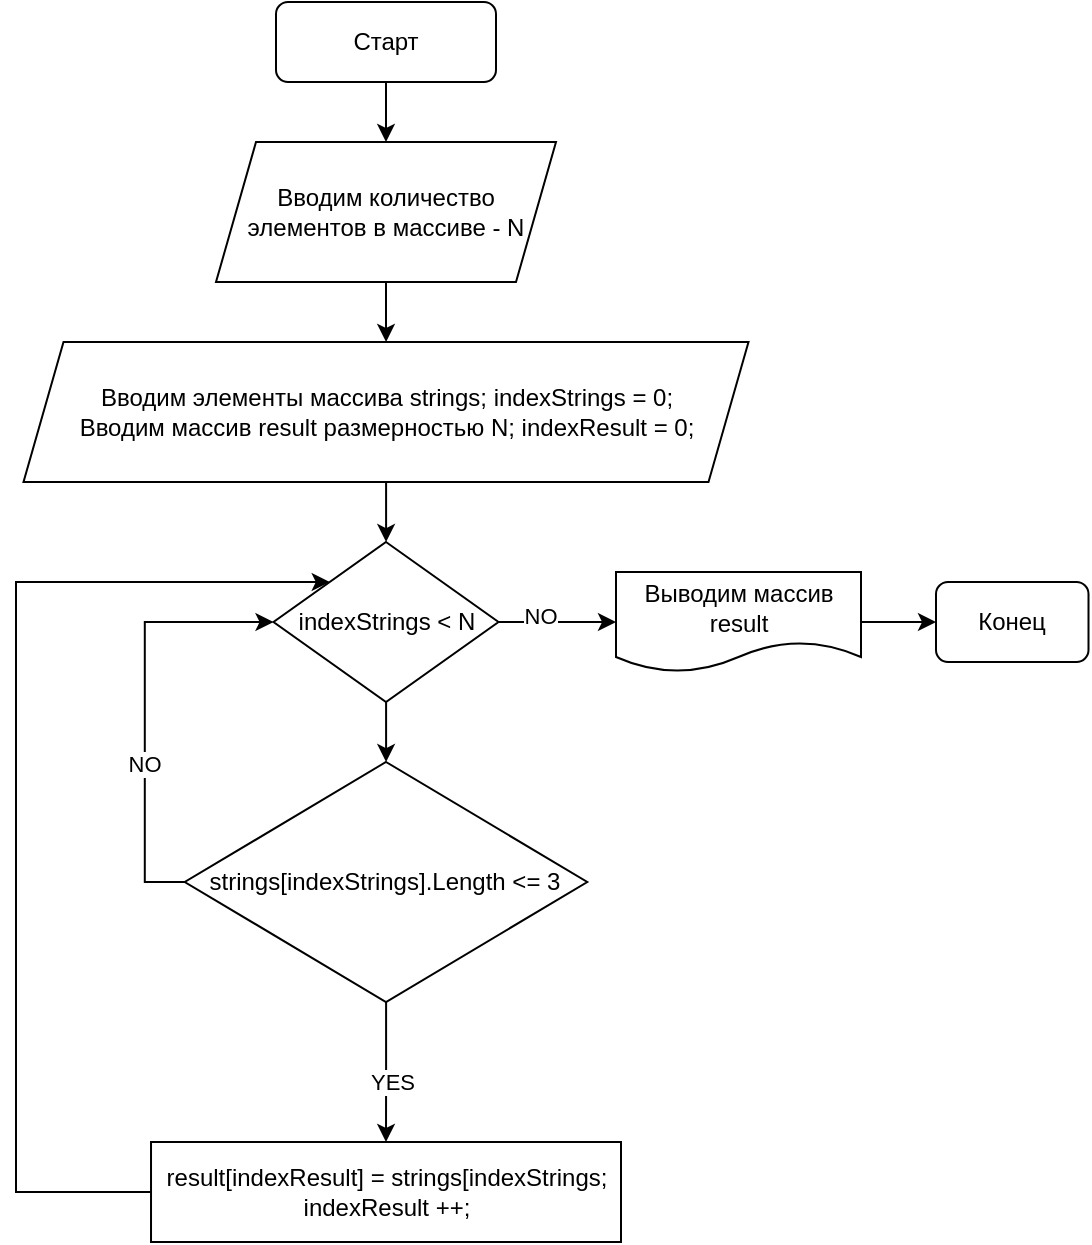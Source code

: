 <mxfile version="22.0.2" type="device">
  <diagram name="Страница — 1" id="KmhVLE2mm1CqgZjpSQj7">
    <mxGraphModel dx="1434" dy="790" grid="1" gridSize="10" guides="1" tooltips="1" connect="1" arrows="1" fold="1" page="1" pageScale="1" pageWidth="827" pageHeight="1169" math="0" shadow="0">
      <root>
        <mxCell id="0" />
        <mxCell id="1" parent="0" />
        <mxCell id="o91icOfQm2JD-C9SMsUK-3" value="" style="edgeStyle=orthogonalEdgeStyle;rounded=0;orthogonalLoop=1;jettySize=auto;html=1;" edge="1" parent="1" source="o91icOfQm2JD-C9SMsUK-1" target="o91icOfQm2JD-C9SMsUK-2">
          <mxGeometry relative="1" as="geometry" />
        </mxCell>
        <mxCell id="o91icOfQm2JD-C9SMsUK-1" value="Старт" style="rounded=1;whiteSpace=wrap;html=1;" vertex="1" parent="1">
          <mxGeometry x="340" y="60" width="110" height="40" as="geometry" />
        </mxCell>
        <mxCell id="o91icOfQm2JD-C9SMsUK-5" value="" style="edgeStyle=orthogonalEdgeStyle;rounded=0;orthogonalLoop=1;jettySize=auto;html=1;" edge="1" parent="1" source="o91icOfQm2JD-C9SMsUK-2" target="o91icOfQm2JD-C9SMsUK-4">
          <mxGeometry relative="1" as="geometry" />
        </mxCell>
        <mxCell id="o91icOfQm2JD-C9SMsUK-2" value="Вводим количество элементов в массиве - N" style="shape=parallelogram;perimeter=parallelogramPerimeter;whiteSpace=wrap;html=1;fixedSize=1;" vertex="1" parent="1">
          <mxGeometry x="310" y="130" width="170" height="70" as="geometry" />
        </mxCell>
        <mxCell id="o91icOfQm2JD-C9SMsUK-7" value="" style="edgeStyle=orthogonalEdgeStyle;rounded=0;orthogonalLoop=1;jettySize=auto;html=1;" edge="1" parent="1" source="o91icOfQm2JD-C9SMsUK-4" target="o91icOfQm2JD-C9SMsUK-6">
          <mxGeometry relative="1" as="geometry" />
        </mxCell>
        <mxCell id="o91icOfQm2JD-C9SMsUK-4" value="Вводим элементы массива strings; indexStrings = 0;&lt;br&gt;Вводим массив result размерностью N; indexResult = 0;" style="shape=parallelogram;perimeter=parallelogramPerimeter;whiteSpace=wrap;html=1;fixedSize=1;" vertex="1" parent="1">
          <mxGeometry x="213.75" y="230" width="362.5" height="70" as="geometry" />
        </mxCell>
        <mxCell id="o91icOfQm2JD-C9SMsUK-12" value="" style="edgeStyle=orthogonalEdgeStyle;rounded=0;orthogonalLoop=1;jettySize=auto;html=1;" edge="1" parent="1" source="o91icOfQm2JD-C9SMsUK-6" target="o91icOfQm2JD-C9SMsUK-11">
          <mxGeometry relative="1" as="geometry" />
        </mxCell>
        <mxCell id="o91icOfQm2JD-C9SMsUK-13" value="NO" style="edgeLabel;html=1;align=center;verticalAlign=middle;resizable=0;points=[];" vertex="1" connectable="0" parent="o91icOfQm2JD-C9SMsUK-12">
          <mxGeometry x="-0.294" y="3" relative="1" as="geometry">
            <mxPoint as="offset" />
          </mxGeometry>
        </mxCell>
        <mxCell id="o91icOfQm2JD-C9SMsUK-17" value="" style="edgeStyle=orthogonalEdgeStyle;rounded=0;orthogonalLoop=1;jettySize=auto;html=1;" edge="1" parent="1" source="o91icOfQm2JD-C9SMsUK-6" target="o91icOfQm2JD-C9SMsUK-16">
          <mxGeometry relative="1" as="geometry" />
        </mxCell>
        <mxCell id="o91icOfQm2JD-C9SMsUK-6" value="indexStrings &amp;lt; N" style="rhombus;whiteSpace=wrap;html=1;" vertex="1" parent="1">
          <mxGeometry x="338.75" y="330" width="112.5" height="80" as="geometry" />
        </mxCell>
        <mxCell id="o91icOfQm2JD-C9SMsUK-15" value="" style="edgeStyle=orthogonalEdgeStyle;rounded=0;orthogonalLoop=1;jettySize=auto;html=1;" edge="1" parent="1" source="o91icOfQm2JD-C9SMsUK-11" target="o91icOfQm2JD-C9SMsUK-14">
          <mxGeometry relative="1" as="geometry" />
        </mxCell>
        <mxCell id="o91icOfQm2JD-C9SMsUK-11" value="Выводим массив result" style="shape=document;whiteSpace=wrap;html=1;boundedLbl=1;" vertex="1" parent="1">
          <mxGeometry x="510" y="345" width="122.5" height="50" as="geometry" />
        </mxCell>
        <mxCell id="o91icOfQm2JD-C9SMsUK-14" value="Конец" style="rounded=1;whiteSpace=wrap;html=1;" vertex="1" parent="1">
          <mxGeometry x="670" y="350" width="76.25" height="40" as="geometry" />
        </mxCell>
        <mxCell id="o91icOfQm2JD-C9SMsUK-18" style="edgeStyle=orthogonalEdgeStyle;rounded=0;orthogonalLoop=1;jettySize=auto;html=1;exitX=0;exitY=0.5;exitDx=0;exitDy=0;entryX=0;entryY=0.5;entryDx=0;entryDy=0;" edge="1" parent="1" source="o91icOfQm2JD-C9SMsUK-16" target="o91icOfQm2JD-C9SMsUK-6">
          <mxGeometry relative="1" as="geometry" />
        </mxCell>
        <mxCell id="o91icOfQm2JD-C9SMsUK-20" value="NO" style="edgeLabel;html=1;align=center;verticalAlign=middle;resizable=0;points=[];" vertex="1" connectable="0" parent="o91icOfQm2JD-C9SMsUK-18">
          <mxGeometry x="-0.261" y="1" relative="1" as="geometry">
            <mxPoint as="offset" />
          </mxGeometry>
        </mxCell>
        <mxCell id="o91icOfQm2JD-C9SMsUK-22" value="" style="edgeStyle=orthogonalEdgeStyle;rounded=0;orthogonalLoop=1;jettySize=auto;html=1;" edge="1" parent="1" source="o91icOfQm2JD-C9SMsUK-16" target="o91icOfQm2JD-C9SMsUK-21">
          <mxGeometry relative="1" as="geometry" />
        </mxCell>
        <mxCell id="o91icOfQm2JD-C9SMsUK-23" value="YES" style="edgeLabel;html=1;align=center;verticalAlign=middle;resizable=0;points=[];" vertex="1" connectable="0" parent="o91icOfQm2JD-C9SMsUK-22">
          <mxGeometry x="0.129" y="3" relative="1" as="geometry">
            <mxPoint as="offset" />
          </mxGeometry>
        </mxCell>
        <mxCell id="o91icOfQm2JD-C9SMsUK-16" value="strings[indexStrings].Length &amp;lt;= 3" style="rhombus;whiteSpace=wrap;html=1;" vertex="1" parent="1">
          <mxGeometry x="294.38" y="440" width="201.25" height="120" as="geometry" />
        </mxCell>
        <mxCell id="o91icOfQm2JD-C9SMsUK-21" value="result[indexResult] = strings[indexStrings;&lt;br&gt;indexResult ++;" style="whiteSpace=wrap;html=1;" vertex="1" parent="1">
          <mxGeometry x="277.51" y="630" width="234.99" height="50" as="geometry" />
        </mxCell>
        <mxCell id="o91icOfQm2JD-C9SMsUK-25" style="edgeStyle=orthogonalEdgeStyle;rounded=0;orthogonalLoop=1;jettySize=auto;html=1;exitX=0;exitY=0.5;exitDx=0;exitDy=0;entryX=0;entryY=0;entryDx=0;entryDy=0;" edge="1" parent="1" source="o91icOfQm2JD-C9SMsUK-21" target="o91icOfQm2JD-C9SMsUK-6">
          <mxGeometry relative="1" as="geometry">
            <mxPoint x="187.52" y="655" as="sourcePoint" />
            <mxPoint x="249.997" y="378" as="targetPoint" />
            <Array as="points">
              <mxPoint x="210" y="655" />
              <mxPoint x="210" y="350" />
            </Array>
          </mxGeometry>
        </mxCell>
      </root>
    </mxGraphModel>
  </diagram>
</mxfile>
